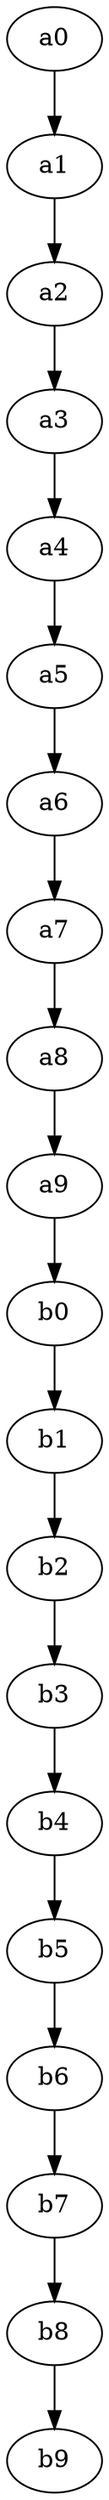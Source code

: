 digraph "oriente_relou_temoin"{

"a0" -> "a1" -> "a2" -> "a3" -> "a4" -> "a5" -> "a6" -> "a7" -> "a8" -> "a9" -> "b0" -> "b1" -> "b2" -> "b3" -> "b4" -> "b5" -> "b6" -> "b7" -> "b8" -> "b9";

}
